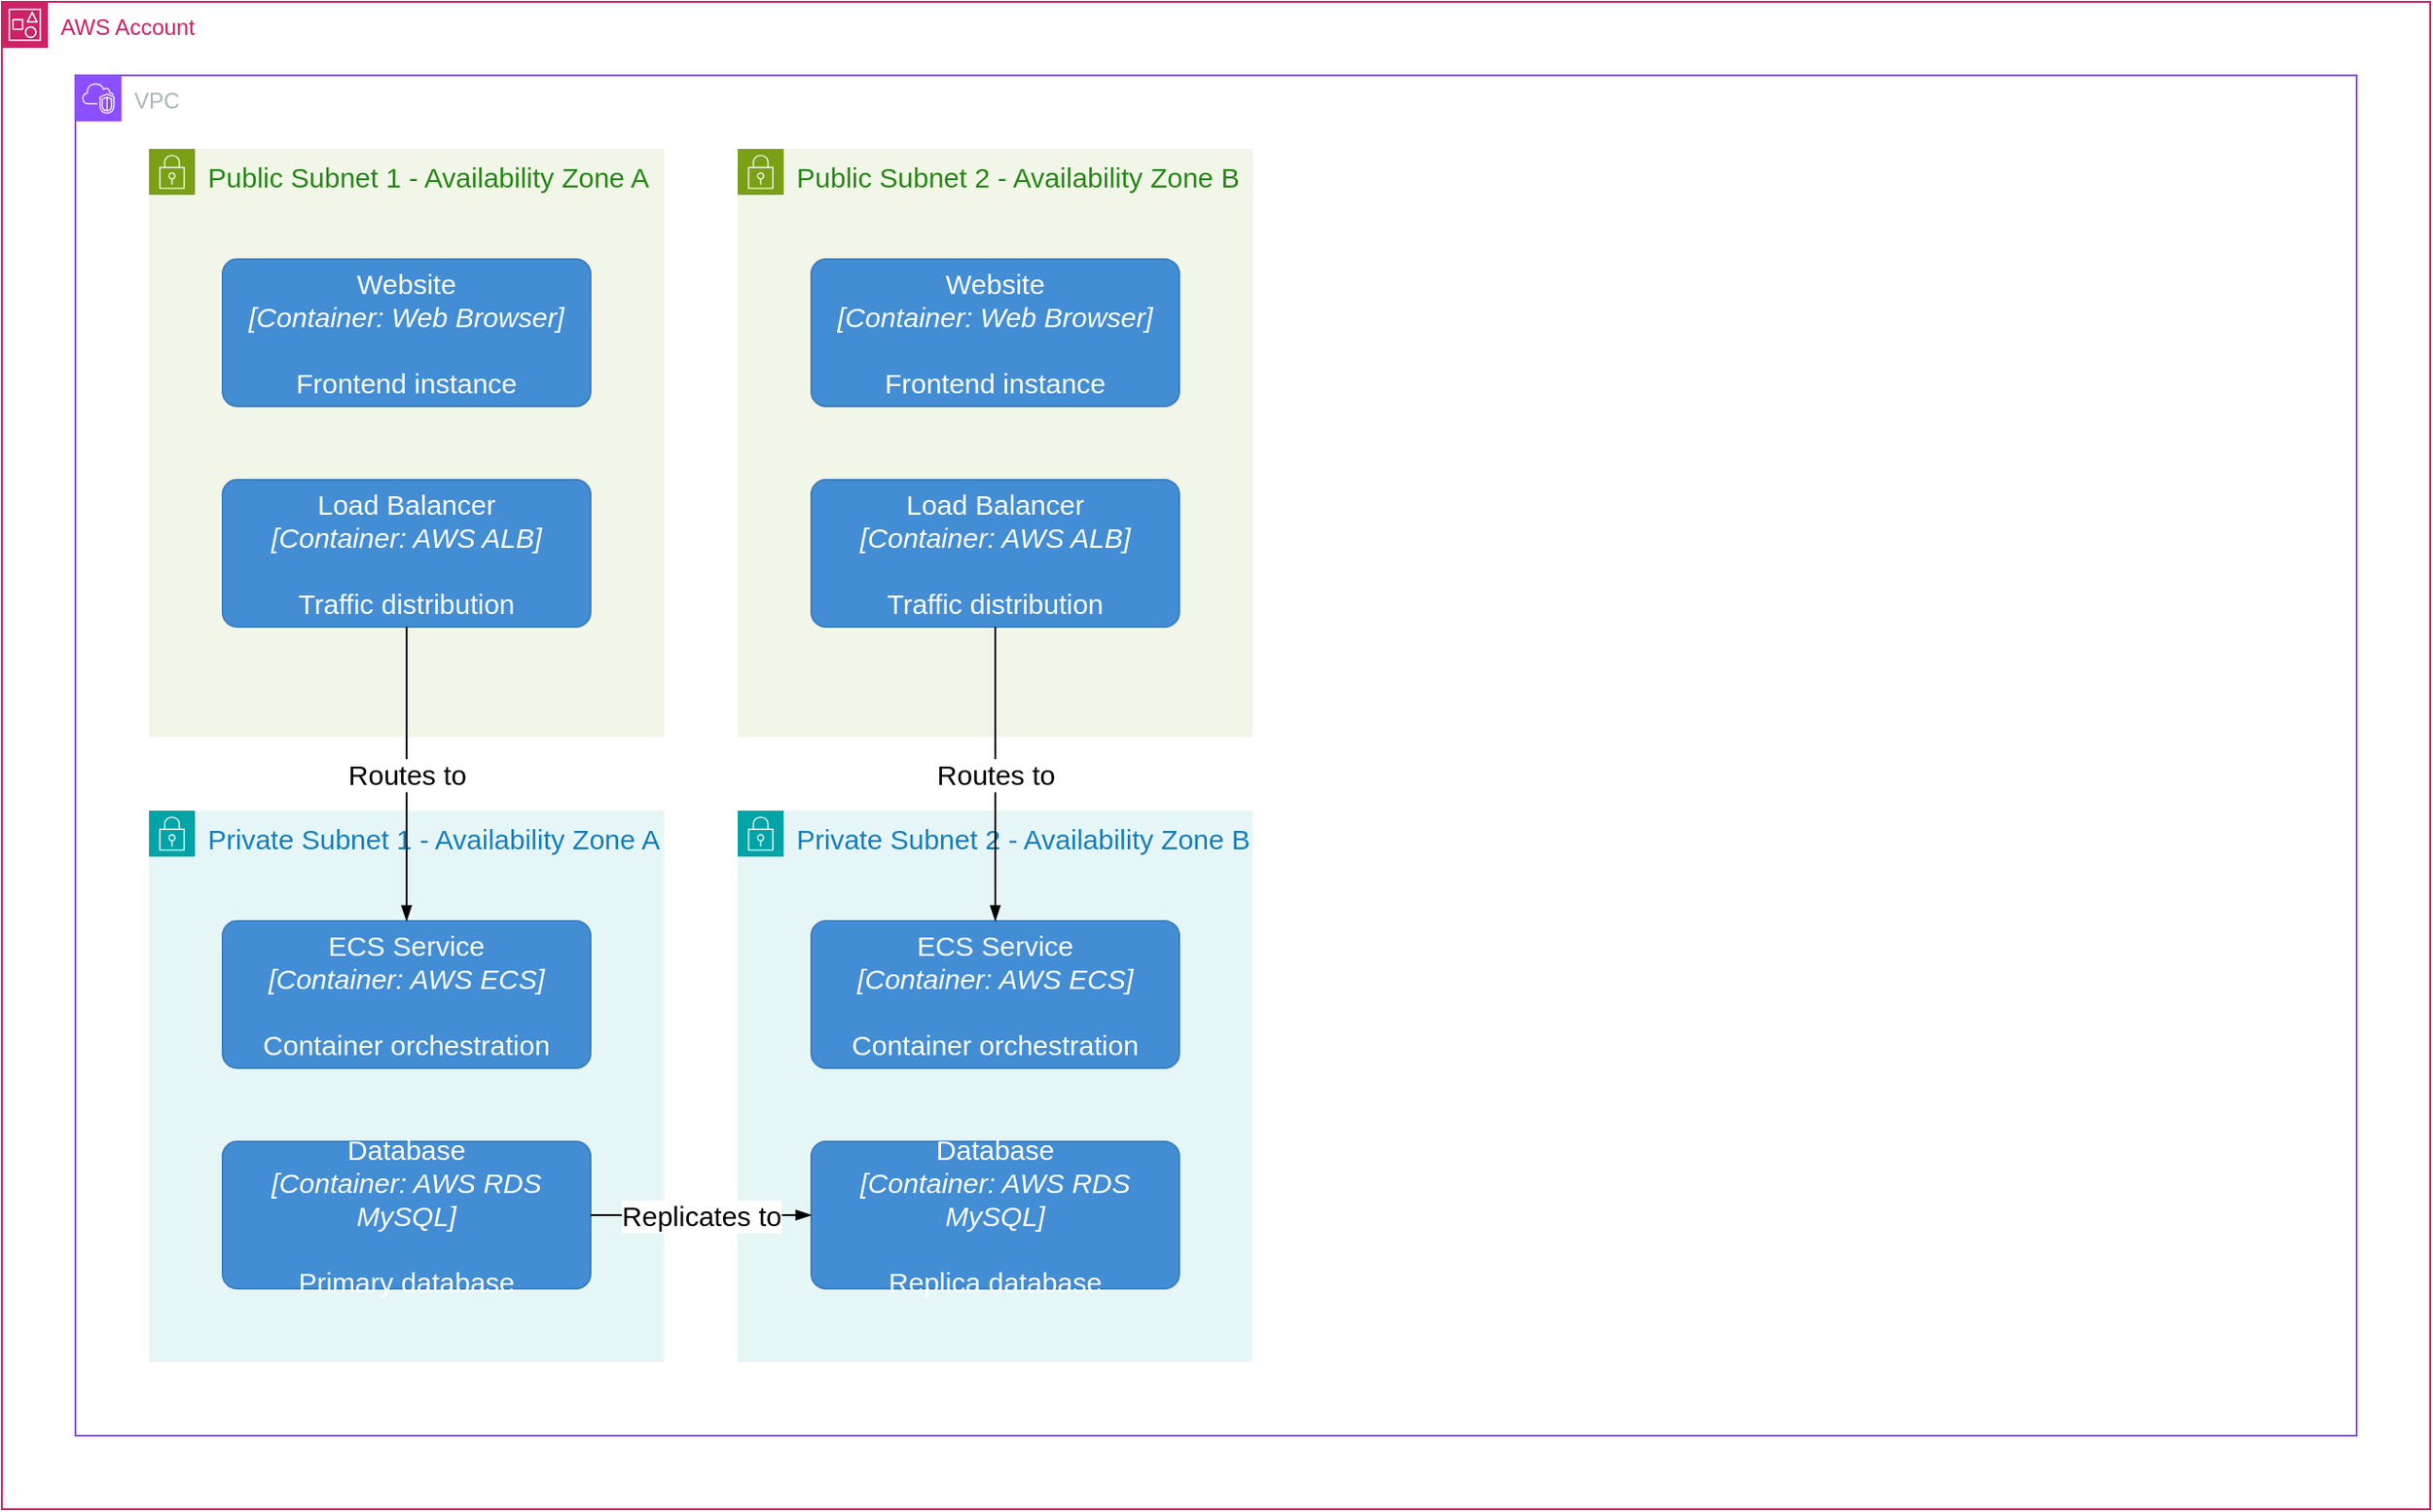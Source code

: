 <mxfile>
    <diagram id="DeploymentDiagram" name="Deployment Diagram">
        <mxGraphModel dx="1609" dy="852" grid="1" gridSize="10" guides="1" tooltips="1" connect="1" arrows="1" fold="1" page="1" pageScale="1" pageWidth="1400" pageHeight="900" math="0" shadow="0">
            <root>
                <mxCell id="0"/>
                <mxCell id="1" parent="0"/>
                <mxCell id="awsAccount" value="AWS Account" style="points=[[0,0],[0.25,0],[0.5,0],[0.75,0],[1,0],[1,0.25],[1,0.5],[1,0.75],[1,1],[0.75,1],[0.5,1],[0.25,1],[0,1],[0,0.75],[0,0.5],[0,0.25]];outlineConnect=0;gradientColor=none;html=1;whiteSpace=wrap;fontSize=12;fontStyle=0;container=1;pointerEvents=0;collapsible=0;recursiveResize=0;shape=mxgraph.aws4.group;grIcon=mxgraph.aws4.group_account;strokeColor=#CD2264;fillColor=none;verticalAlign=top;align=left;spacingLeft=30;fontColor=#CD2264;dashed=0;" parent="1" vertex="1">
                    <mxGeometry x="40" y="40" width="1320" height="820" as="geometry"/>
                </mxCell>
                <mxCell id="vpc" value="VPC" style="points=[[0,0],[0.25,0],[0.5,0],[0.75,0],[1,0],[1,0.25],[1,0.5],[1,0.75],[1,1],[0.75,1],[0.5,1],[0.25,1],[0,1],[0,0.75],[0,0.5],[0,0.25]];outlineConnect=0;gradientColor=none;html=1;whiteSpace=wrap;fontSize=12;fontStyle=0;container=1;pointerEvents=0;collapsible=0;recursiveResize=0;shape=mxgraph.aws4.group;grIcon=mxgraph.aws4.group_vpc2;strokeColor=#8C4FFF;fillColor=none;verticalAlign=top;align=left;spacingLeft=30;fontColor=#AAB7B8;dashed=0;" parent="awsAccount" vertex="1">
                    <mxGeometry x="40" y="40" width="1240" height="740" as="geometry"/>
                </mxCell>
                <mxCell id="publicSubnet1" value="Public Subnet 1 - Availability Zone A" style="points=[[0,0],[0.25,0],[0.5,0],[0.75,0],[1,0],[1,0.25],[1,0.5],[1,0.75],[1,1],[0.75,1],[0.5,1],[0.25,1],[0,1],[0,0.75],[0,0.5],[0,0.25]];outlineConnect=0;gradientColor=none;html=1;whiteSpace=wrap;fontSize=15;fontStyle=0;container=1;pointerEvents=0;collapsible=0;recursiveResize=0;shape=mxgraph.aws4.group;grIcon=mxgraph.aws4.group_security_group;grStroke=0;strokeColor=#7AA116;fillColor=#F2F6E8;verticalAlign=top;align=left;spacingLeft=30;fontColor=#248814;dashed=0;" parent="vpc" vertex="1">
                    <mxGeometry x="40" y="40" width="280" height="320" as="geometry"/>
                </mxCell>
                <mxCell id="website1" value="Website&lt;br&gt;&lt;i&gt;[Container: Web Browser]&lt;/i&gt;&lt;br&gt;&lt;br&gt;Frontend instance" style="rounded=1;whiteSpace=wrap;html=1;fontSize=15;labelBackgroundColor=none;fillColor=#438DD5;fontColor=#ffffff;align=center;arcSize=10;strokeColor=#3C7FC0;metaEdit=1;resizable=0;" parent="publicSubnet1" vertex="1">
                    <mxGeometry x="40" y="60" width="200" height="80" as="geometry"/>
                </mxCell>
                <mxCell id="loadBalancer1" value="Load Balancer&lt;br&gt;&lt;i&gt;[Container: AWS ALB]&lt;/i&gt;&lt;br&gt;&lt;br&gt;Traffic distribution" style="rounded=1;whiteSpace=wrap;html=1;fontSize=15;labelBackgroundColor=none;fillColor=#438DD5;fontColor=#ffffff;align=center;arcSize=10;strokeColor=#3C7FC0;metaEdit=1;resizable=0;" parent="publicSubnet1" vertex="1">
                    <mxGeometry x="40" y="180" width="200" height="80" as="geometry"/>
                </mxCell>
                <mxCell id="publicSubnet2" value="Public Subnet 2 - Availability Zone B" style="points=[[0,0],[0.25,0],[0.5,0],[0.75,0],[1,0],[1,0.25],[1,0.5],[1,0.75],[1,1],[0.75,1],[0.5,1],[0.25,1],[0,1],[0,0.75],[0,0.5],[0,0.25]];outlineConnect=0;gradientColor=none;html=1;whiteSpace=wrap;fontSize=15;fontStyle=0;container=1;pointerEvents=0;collapsible=0;recursiveResize=0;shape=mxgraph.aws4.group;grIcon=mxgraph.aws4.group_security_group;grStroke=0;strokeColor=#7AA116;fillColor=#F2F6E8;verticalAlign=top;align=left;spacingLeft=30;fontColor=#248814;dashed=0;" parent="vpc" vertex="1">
                    <mxGeometry x="360" y="40" width="280" height="320" as="geometry"/>
                </mxCell>
                <mxCell id="website2" value="Website&lt;br&gt;&lt;i&gt;[Container: Web Browser]&lt;/i&gt;&lt;br&gt;&lt;br&gt;Frontend instance" style="rounded=1;whiteSpace=wrap;html=1;fontSize=15;labelBackgroundColor=none;fillColor=#438DD5;fontColor=#ffffff;align=center;arcSize=10;strokeColor=#3C7FC0;metaEdit=1;resizable=0;" parent="publicSubnet2" vertex="1">
                    <mxGeometry x="40" y="60" width="200" height="80" as="geometry"/>
                </mxCell>
                <mxCell id="loadBalancer2" value="Load Balancer&lt;br&gt;&lt;i&gt;[Container: AWS ALB]&lt;/i&gt;&lt;br&gt;&lt;br&gt;Traffic distribution" style="rounded=1;whiteSpace=wrap;html=1;fontSize=15;labelBackgroundColor=none;fillColor=#438DD5;fontColor=#ffffff;align=center;arcSize=10;strokeColor=#3C7FC0;metaEdit=1;resizable=0;" parent="publicSubnet2" vertex="1">
                    <mxGeometry x="40" y="180" width="200" height="80" as="geometry"/>
                </mxCell>
                <mxCell id="privateSubnet1" value="Private Subnet 1 - Availability Zone A" style="points=[[0,0],[0.25,0],[0.5,0],[0.75,0],[1,0],[1,0.25],[1,0.5],[1,0.75],[1,1],[0.75,1],[0.5,1],[0.25,1],[0,1],[0,0.75],[0,0.5],[0,0.25]];outlineConnect=0;gradientColor=none;html=1;whiteSpace=wrap;fontSize=15;fontStyle=0;container=1;pointerEvents=0;collapsible=0;recursiveResize=0;shape=mxgraph.aws4.group;grIcon=mxgraph.aws4.group_security_group;grStroke=0;strokeColor=#00A4A6;fillColor=#E6F6F7;verticalAlign=top;align=left;spacingLeft=30;fontColor=#147EBA;dashed=0;" parent="vpc" vertex="1">
                    <mxGeometry x="40" y="400" width="280" height="300" as="geometry"/>
                </mxCell>
                <mxCell id="ecsService1" value="ECS Service&lt;br&gt;&lt;i&gt;[Container: AWS ECS]&lt;/i&gt;&lt;br&gt;&lt;br&gt;Container orchestration" style="rounded=1;whiteSpace=wrap;html=1;fontSize=15;labelBackgroundColor=none;fillColor=#438DD5;fontColor=#ffffff;align=center;arcSize=10;strokeColor=#3C7FC0;metaEdit=1;resizable=0;" parent="privateSubnet1" vertex="1">
                    <mxGeometry x="40" y="60" width="200" height="80" as="geometry"/>
                </mxCell>
                <mxCell id="database1" value="Database&lt;br&gt;&lt;i&gt;[Container: AWS RDS MySQL]&lt;/i&gt;&lt;br&gt;&lt;br&gt;Primary database" style="rounded=1;whiteSpace=wrap;html=1;fontSize=15;labelBackgroundColor=none;fillColor=#438DD5;fontColor=#ffffff;align=center;arcSize=10;strokeColor=#3C7FC0;metaEdit=1;resizable=0;" parent="privateSubnet1" vertex="1">
                    <mxGeometry x="40" y="180" width="200" height="80" as="geometry"/>
                </mxCell>
                <mxCell id="privateSubnet2" value="Private Subnet 2 - Availability Zone B" style="points=[[0,0],[0.25,0],[0.5,0],[0.75,0],[1,0],[1,0.25],[1,0.5],[1,0.75],[1,1],[0.75,1],[0.5,1],[0.25,1],[0,1],[0,0.75],[0,0.5],[0,0.25]];outlineConnect=0;gradientColor=none;html=1;whiteSpace=wrap;fontSize=15;fontStyle=0;container=1;pointerEvents=0;collapsible=0;recursiveResize=0;shape=mxgraph.aws4.group;grIcon=mxgraph.aws4.group_security_group;grStroke=0;strokeColor=#00A4A6;fillColor=#E6F6F7;verticalAlign=top;align=left;spacingLeft=30;fontColor=#147EBA;dashed=0;" parent="vpc" vertex="1">
                    <mxGeometry x="360" y="400" width="280" height="300" as="geometry"/>
                </mxCell>
                <mxCell id="ecsService2" value="ECS Service&lt;br&gt;&lt;i&gt;[Container: AWS ECS]&lt;/i&gt;&lt;br&gt;&lt;br&gt;Container orchestration" style="rounded=1;whiteSpace=wrap;html=1;fontSize=15;labelBackgroundColor=none;fillColor=#438DD5;fontColor=#ffffff;align=center;arcSize=10;strokeColor=#3C7FC0;metaEdit=1;resizable=0;" parent="privateSubnet2" vertex="1">
                    <mxGeometry x="40" y="60" width="200" height="80" as="geometry"/>
                </mxCell>
                <mxCell id="database2" value="Database&lt;br&gt;&lt;i&gt;[Container: AWS RDS MySQL]&lt;/i&gt;&lt;br&gt;&lt;br&gt;Replica database" style="rounded=1;whiteSpace=wrap;html=1;fontSize=15;labelBackgroundColor=none;fillColor=#438DD5;fontColor=#ffffff;align=center;arcSize=10;strokeColor=#3C7FC0;metaEdit=1;resizable=0;" parent="privateSubnet2" vertex="1">
                    <mxGeometry x="40" y="180" width="200" height="80" as="geometry"/>
                </mxCell>
                <mxCell id="rel1" style="edgeStyle=none;rounded=0;orthogonalLoop=1;jettySize=auto;html=1;fontSize=15;fontColor=#404040;strokeWidth=1;endArrow=blockThin;endFill=1;" parent="1" source="loadBalancer1" target="ecsService1" edge="1">
                    <mxGeometry relative="1" as="geometry"/>
                </mxCell>
                <mxCell id="rel1_label" value="Routes to" style="edgeLabel;resizable=0;html=1;align=center;verticalAlign=middle;fontSize=15;" parent="rel1" vertex="1" connectable="0">
                    <mxGeometry relative="1" as="geometry"/>
                </mxCell>
                <mxCell id="rel2" style="edgeStyle=none;rounded=0;orthogonalLoop=1;jettySize=auto;html=1;fontSize=15;fontColor=#404040;strokeWidth=1;endArrow=blockThin;endFill=1;" parent="1" source="loadBalancer2" target="ecsService2" edge="1">
                    <mxGeometry relative="1" as="geometry"/>
                </mxCell>
                <mxCell id="rel2_label" value="Routes to" style="edgeLabel;resizable=0;html=1;align=center;verticalAlign=middle;fontSize=15;" parent="rel2" vertex="1" connectable="0">
                    <mxGeometry relative="1" as="geometry"/>
                </mxCell>
                <mxCell id="rel3" style="edgeStyle=none;rounded=0;orthogonalLoop=1;jettySize=auto;html=1;fontSize=15;fontColor=#404040;strokeWidth=1;endArrow=blockThin;endFill=1;" parent="1" source="database1" target="database2" edge="1">
                    <mxGeometry relative="1" as="geometry"/>
                </mxCell>
                <mxCell id="rel3_label" value="Replicates to" style="edgeLabel;resizable=0;html=1;align=center;verticalAlign=middle;fontSize=15;" parent="rel3" vertex="1" connectable="0">
                    <mxGeometry relative="1" as="geometry"/>
                </mxCell>
            </root>
        </mxGraphModel>
    </diagram>
</mxfile>